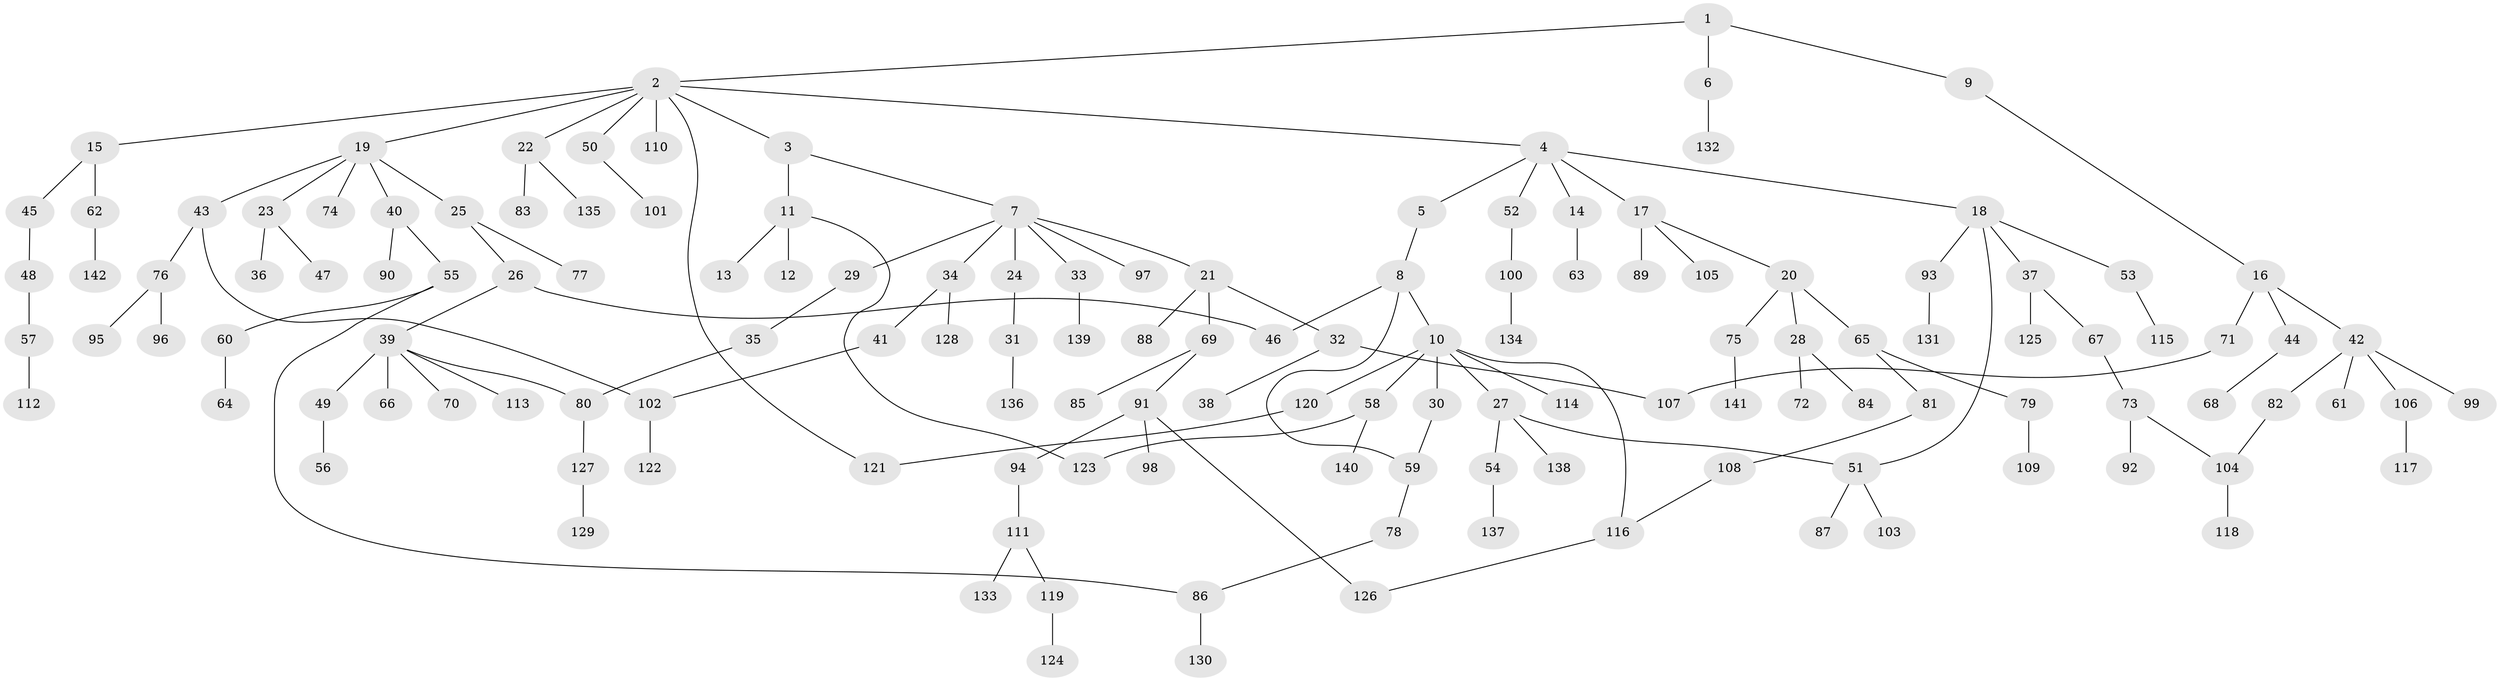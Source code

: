 // Generated by graph-tools (version 1.1) at 2025/49/03/09/25 03:49:22]
// undirected, 142 vertices, 153 edges
graph export_dot {
graph [start="1"]
  node [color=gray90,style=filled];
  1;
  2;
  3;
  4;
  5;
  6;
  7;
  8;
  9;
  10;
  11;
  12;
  13;
  14;
  15;
  16;
  17;
  18;
  19;
  20;
  21;
  22;
  23;
  24;
  25;
  26;
  27;
  28;
  29;
  30;
  31;
  32;
  33;
  34;
  35;
  36;
  37;
  38;
  39;
  40;
  41;
  42;
  43;
  44;
  45;
  46;
  47;
  48;
  49;
  50;
  51;
  52;
  53;
  54;
  55;
  56;
  57;
  58;
  59;
  60;
  61;
  62;
  63;
  64;
  65;
  66;
  67;
  68;
  69;
  70;
  71;
  72;
  73;
  74;
  75;
  76;
  77;
  78;
  79;
  80;
  81;
  82;
  83;
  84;
  85;
  86;
  87;
  88;
  89;
  90;
  91;
  92;
  93;
  94;
  95;
  96;
  97;
  98;
  99;
  100;
  101;
  102;
  103;
  104;
  105;
  106;
  107;
  108;
  109;
  110;
  111;
  112;
  113;
  114;
  115;
  116;
  117;
  118;
  119;
  120;
  121;
  122;
  123;
  124;
  125;
  126;
  127;
  128;
  129;
  130;
  131;
  132;
  133;
  134;
  135;
  136;
  137;
  138;
  139;
  140;
  141;
  142;
  1 -- 2;
  1 -- 6;
  1 -- 9;
  2 -- 3;
  2 -- 4;
  2 -- 15;
  2 -- 19;
  2 -- 22;
  2 -- 50;
  2 -- 110;
  2 -- 121;
  3 -- 7;
  3 -- 11;
  4 -- 5;
  4 -- 14;
  4 -- 17;
  4 -- 18;
  4 -- 52;
  5 -- 8;
  6 -- 132;
  7 -- 21;
  7 -- 24;
  7 -- 29;
  7 -- 33;
  7 -- 34;
  7 -- 97;
  8 -- 10;
  8 -- 59;
  8 -- 46;
  9 -- 16;
  10 -- 27;
  10 -- 30;
  10 -- 58;
  10 -- 114;
  10 -- 116;
  10 -- 120;
  11 -- 12;
  11 -- 13;
  11 -- 123;
  14 -- 63;
  15 -- 45;
  15 -- 62;
  16 -- 42;
  16 -- 44;
  16 -- 71;
  17 -- 20;
  17 -- 89;
  17 -- 105;
  18 -- 37;
  18 -- 51;
  18 -- 53;
  18 -- 93;
  19 -- 23;
  19 -- 25;
  19 -- 40;
  19 -- 43;
  19 -- 74;
  20 -- 28;
  20 -- 65;
  20 -- 75;
  21 -- 32;
  21 -- 69;
  21 -- 88;
  22 -- 83;
  22 -- 135;
  23 -- 36;
  23 -- 47;
  24 -- 31;
  25 -- 26;
  25 -- 77;
  26 -- 39;
  26 -- 46;
  27 -- 54;
  27 -- 138;
  27 -- 51;
  28 -- 72;
  28 -- 84;
  29 -- 35;
  30 -- 59;
  31 -- 136;
  32 -- 38;
  32 -- 107;
  33 -- 139;
  34 -- 41;
  34 -- 128;
  35 -- 80;
  37 -- 67;
  37 -- 125;
  39 -- 49;
  39 -- 66;
  39 -- 70;
  39 -- 80;
  39 -- 113;
  40 -- 55;
  40 -- 90;
  41 -- 102;
  42 -- 61;
  42 -- 82;
  42 -- 99;
  42 -- 106;
  43 -- 76;
  43 -- 102;
  44 -- 68;
  45 -- 48;
  48 -- 57;
  49 -- 56;
  50 -- 101;
  51 -- 87;
  51 -- 103;
  52 -- 100;
  53 -- 115;
  54 -- 137;
  55 -- 60;
  55 -- 86;
  57 -- 112;
  58 -- 140;
  58 -- 123;
  59 -- 78;
  60 -- 64;
  62 -- 142;
  65 -- 79;
  65 -- 81;
  67 -- 73;
  69 -- 85;
  69 -- 91;
  71 -- 107;
  73 -- 92;
  73 -- 104;
  75 -- 141;
  76 -- 95;
  76 -- 96;
  78 -- 86;
  79 -- 109;
  80 -- 127;
  81 -- 108;
  82 -- 104;
  86 -- 130;
  91 -- 94;
  91 -- 98;
  91 -- 126;
  93 -- 131;
  94 -- 111;
  100 -- 134;
  102 -- 122;
  104 -- 118;
  106 -- 117;
  108 -- 116;
  111 -- 119;
  111 -- 133;
  116 -- 126;
  119 -- 124;
  120 -- 121;
  127 -- 129;
}
